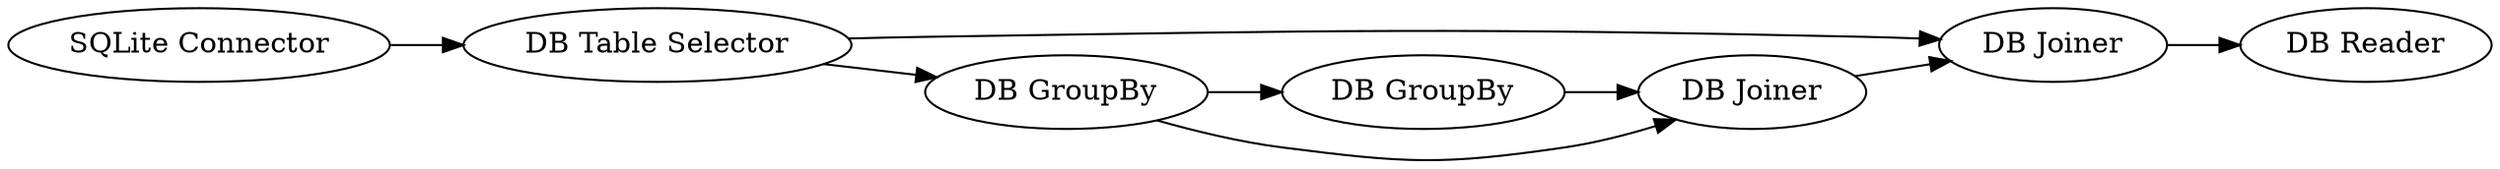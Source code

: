 digraph {
	"213087981989438332_12" [label="DB Joiner"]
	"213087981989438332_9" [label="DB Reader"]
	"213087981989438332_3" [label="DB Table Selector"]
	"213087981989438332_10" [label="DB GroupBy"]
	"213087981989438332_2" [label="SQLite Connector"]
	"213087981989438332_11" [label="DB Joiner"]
	"213087981989438332_5" [label="DB GroupBy"]
	"213087981989438332_11" -> "213087981989438332_12"
	"213087981989438332_2" -> "213087981989438332_3"
	"213087981989438332_5" -> "213087981989438332_10"
	"213087981989438332_5" -> "213087981989438332_11"
	"213087981989438332_10" -> "213087981989438332_11"
	"213087981989438332_3" -> "213087981989438332_5"
	"213087981989438332_12" -> "213087981989438332_9"
	"213087981989438332_3" -> "213087981989438332_12"
	rankdir=LR
}
